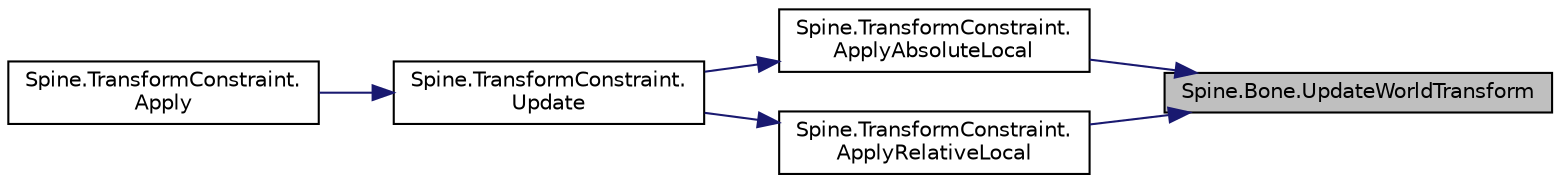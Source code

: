 digraph "Spine.Bone.UpdateWorldTransform"
{
 // LATEX_PDF_SIZE
  edge [fontname="Helvetica",fontsize="10",labelfontname="Helvetica",labelfontsize="10"];
  node [fontname="Helvetica",fontsize="10",shape=record];
  rankdir="RL";
  Node1 [label="Spine.Bone.UpdateWorldTransform",height=0.2,width=0.4,color="black", fillcolor="grey75", style="filled", fontcolor="black",tooltip="Computes the world transform using the parent bone and this bone's local transform."];
  Node1 -> Node2 [dir="back",color="midnightblue",fontsize="10",style="solid"];
  Node2 [label="Spine.TransformConstraint.\lApplyAbsoluteLocal",height=0.2,width=0.4,color="black", fillcolor="white", style="filled",URL="$class_spine_1_1_transform_constraint.html#a1b7a1fbc22ddc91b961b8d188ac3f9e3",tooltip=" "];
  Node2 -> Node3 [dir="back",color="midnightblue",fontsize="10",style="solid"];
  Node3 [label="Spine.TransformConstraint.\lUpdate",height=0.2,width=0.4,color="black", fillcolor="white", style="filled",URL="$class_spine_1_1_transform_constraint.html#aae86c5f4517de6fe45671f7edb8864dc",tooltip=" "];
  Node3 -> Node4 [dir="back",color="midnightblue",fontsize="10",style="solid"];
  Node4 [label="Spine.TransformConstraint.\lApply",height=0.2,width=0.4,color="black", fillcolor="white", style="filled",URL="$class_spine_1_1_transform_constraint.html#a87fe519e24de8ddb8169c15d621121e2",tooltip=" "];
  Node1 -> Node5 [dir="back",color="midnightblue",fontsize="10",style="solid"];
  Node5 [label="Spine.TransformConstraint.\lApplyRelativeLocal",height=0.2,width=0.4,color="black", fillcolor="white", style="filled",URL="$class_spine_1_1_transform_constraint.html#a454117a6966c2668bcc06e571195b4f3",tooltip=" "];
  Node5 -> Node3 [dir="back",color="midnightblue",fontsize="10",style="solid"];
}
